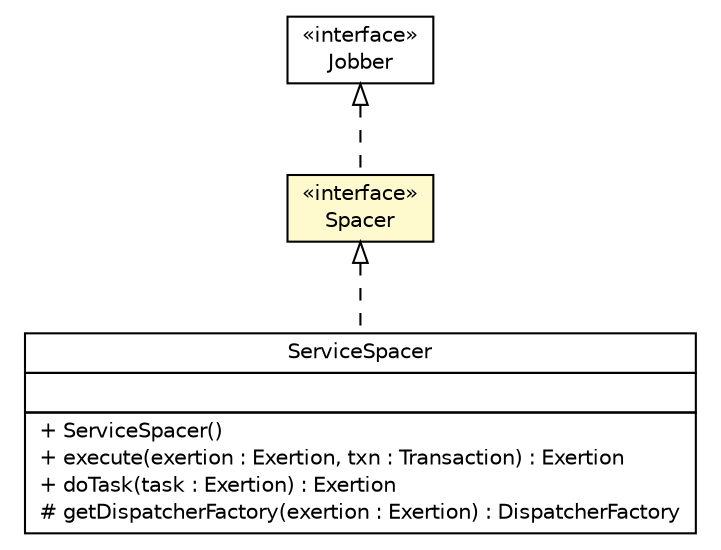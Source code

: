#!/usr/local/bin/dot
#
# Class diagram 
# Generated by UMLGraph version R5_6 (http://www.umlgraph.org/)
#

digraph G {
	edge [fontname="Helvetica",fontsize=10,labelfontname="Helvetica",labelfontsize=10];
	node [fontname="Helvetica",fontsize=10,shape=plaintext];
	nodesep=0.25;
	ranksep=0.5;
	// sorcer.core.provider.Spacer
	c577374 [label=<<table title="sorcer.core.provider.Spacer" border="0" cellborder="1" cellspacing="0" cellpadding="2" port="p" bgcolor="lemonChiffon" href="./Spacer.html">
		<tr><td><table border="0" cellspacing="0" cellpadding="1">
<tr><td align="center" balign="center"> &#171;interface&#187; </td></tr>
<tr><td align="center" balign="center"> Spacer </td></tr>
		</table></td></tr>
		</table>>, URL="./Spacer.html", fontname="Helvetica", fontcolor="black", fontsize=10.0];
	// sorcer.core.provider.Jobber
	c577378 [label=<<table title="sorcer.core.provider.Jobber" border="0" cellborder="1" cellspacing="0" cellpadding="2" port="p" href="./Jobber.html">
		<tr><td><table border="0" cellspacing="0" cellpadding="1">
<tr><td align="center" balign="center"> &#171;interface&#187; </td></tr>
<tr><td align="center" balign="center"> Jobber </td></tr>
		</table></td></tr>
		</table>>, URL="./Jobber.html", fontname="Helvetica", fontcolor="black", fontsize=10.0];
	// sorcer.core.provider.rendezvous.ServiceSpacer
	c577665 [label=<<table title="sorcer.core.provider.rendezvous.ServiceSpacer" border="0" cellborder="1" cellspacing="0" cellpadding="2" port="p" href="./rendezvous/ServiceSpacer.html">
		<tr><td><table border="0" cellspacing="0" cellpadding="1">
<tr><td align="center" balign="center"> ServiceSpacer </td></tr>
		</table></td></tr>
		<tr><td><table border="0" cellspacing="0" cellpadding="1">
<tr><td align="left" balign="left">  </td></tr>
		</table></td></tr>
		<tr><td><table border="0" cellspacing="0" cellpadding="1">
<tr><td align="left" balign="left"> + ServiceSpacer() </td></tr>
<tr><td align="left" balign="left"> + execute(exertion : Exertion, txn : Transaction) : Exertion </td></tr>
<tr><td align="left" balign="left"> + doTask(task : Exertion) : Exertion </td></tr>
<tr><td align="left" balign="left"> # getDispatcherFactory(exertion : Exertion) : DispatcherFactory </td></tr>
		</table></td></tr>
		</table>>, URL="./rendezvous/ServiceSpacer.html", fontname="Helvetica", fontcolor="black", fontsize=10.0];
	//sorcer.core.provider.Spacer implements sorcer.core.provider.Jobber
	c577378:p -> c577374:p [dir=back,arrowtail=empty,style=dashed];
	//sorcer.core.provider.rendezvous.ServiceSpacer implements sorcer.core.provider.Spacer
	c577374:p -> c577665:p [dir=back,arrowtail=empty,style=dashed];
}

